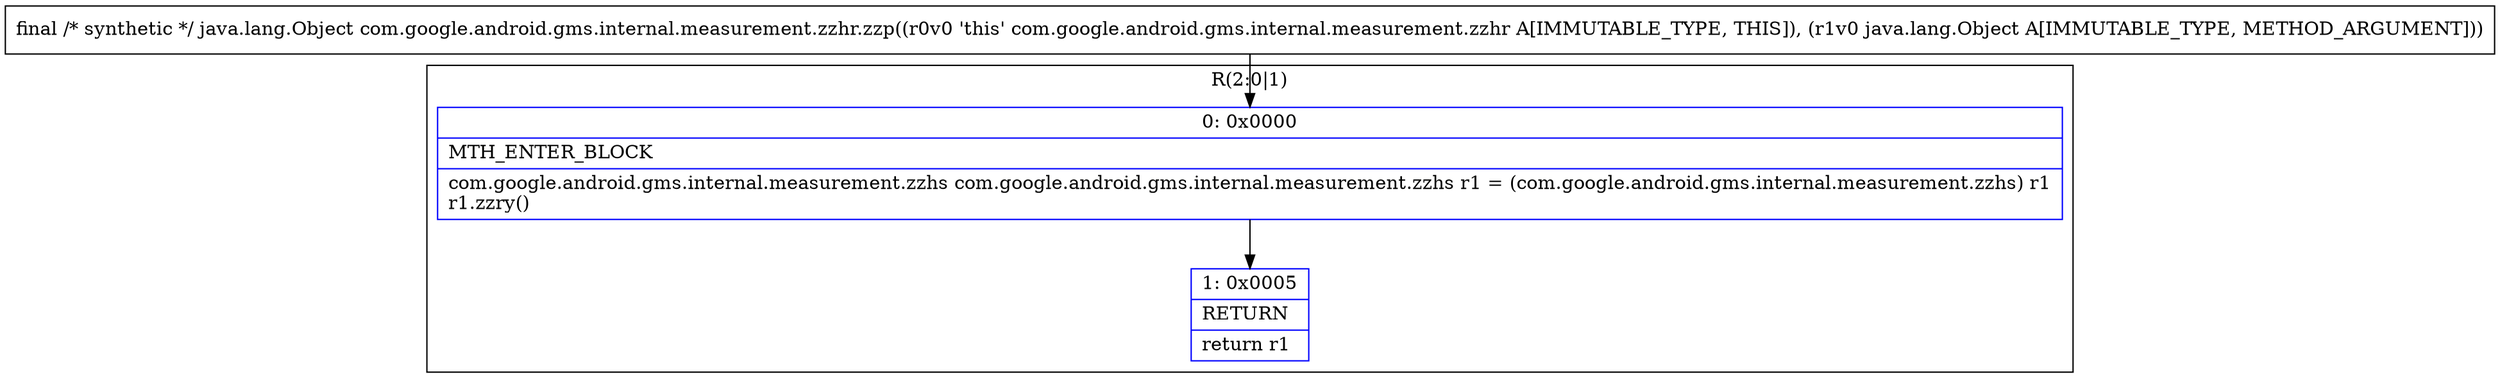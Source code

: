 digraph "CFG forcom.google.android.gms.internal.measurement.zzhr.zzp(Ljava\/lang\/Object;)Ljava\/lang\/Object;" {
subgraph cluster_Region_2140955128 {
label = "R(2:0|1)";
node [shape=record,color=blue];
Node_0 [shape=record,label="{0\:\ 0x0000|MTH_ENTER_BLOCK\l|com.google.android.gms.internal.measurement.zzhs com.google.android.gms.internal.measurement.zzhs r1 = (com.google.android.gms.internal.measurement.zzhs) r1\lr1.zzry()\l}"];
Node_1 [shape=record,label="{1\:\ 0x0005|RETURN\l|return r1\l}"];
}
MethodNode[shape=record,label="{final \/* synthetic *\/ java.lang.Object com.google.android.gms.internal.measurement.zzhr.zzp((r0v0 'this' com.google.android.gms.internal.measurement.zzhr A[IMMUTABLE_TYPE, THIS]), (r1v0 java.lang.Object A[IMMUTABLE_TYPE, METHOD_ARGUMENT])) }"];
MethodNode -> Node_0;
Node_0 -> Node_1;
}

